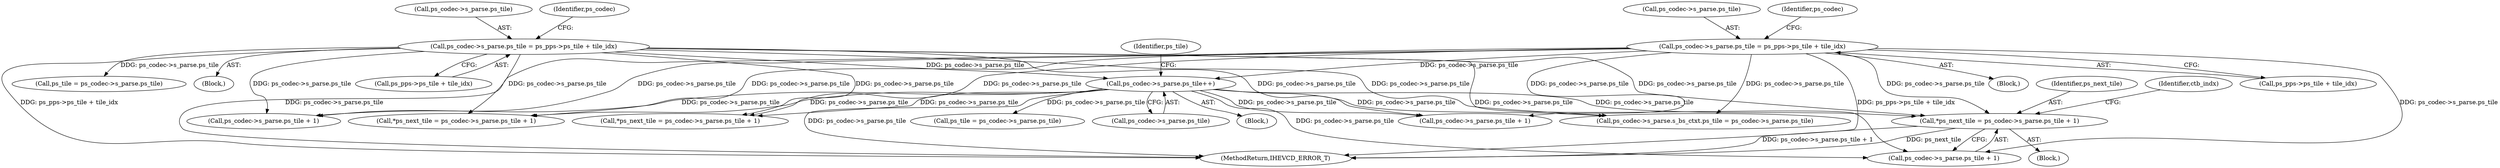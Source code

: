 digraph "0_Android_2b9fb0c2074d370a254b35e2489de2d94943578d@pointer" {
"1002409" [label="(Call,*ps_next_tile = ps_codec->s_parse.ps_tile + 1)"];
"1001185" [label="(Call,ps_codec->s_parse.ps_tile = ps_pps->ps_tile + tile_idx)"];
"1004201" [label="(Call,ps_codec->s_parse.ps_tile++)"];
"1000386" [label="(Call,ps_codec->s_parse.ps_tile = ps_pps->ps_tile + tile_idx)"];
"1002411" [label="(Call,ps_codec->s_parse.ps_tile + 1)"];
"1000404" [label="(Call,ps_tile = ps_codec->s_parse.ps_tile)"];
"1002419" [label="(Identifier,ctb_indx)"];
"1004212" [label="(Identifier,ps_tile)"];
"1004253" [label="(Call,ps_tile = ps_codec->s_parse.ps_tile)"];
"1000387" [label="(Call,ps_codec->s_parse.ps_tile)"];
"1002544" [label="(Call,ps_codec->s_parse.ps_tile + 1)"];
"1002409" [label="(Call,*ps_next_tile = ps_codec->s_parse.ps_tile + 1)"];
"1000386" [label="(Call,ps_codec->s_parse.ps_tile = ps_pps->ps_tile + tile_idx)"];
"1002410" [label="(Identifier,ps_next_tile)"];
"1001135" [label="(Block,)"];
"1004201" [label="(Call,ps_codec->s_parse.ps_tile++)"];
"1001191" [label="(Call,ps_pps->ps_tile + tile_idx)"];
"1002407" [label="(Block,)"];
"1001186" [label="(Call,ps_codec->s_parse.ps_tile)"];
"1003806" [label="(Call,ps_codec->s_parse.s_bs_ctxt.ps_tile = ps_codec->s_parse.ps_tile)"];
"1000187" [label="(Block,)"];
"1001185" [label="(Call,ps_codec->s_parse.ps_tile = ps_pps->ps_tile + tile_idx)"];
"1004202" [label="(Call,ps_codec->s_parse.ps_tile)"];
"1004845" [label="(MethodReturn,IHEVCD_ERROR_T)"];
"1000392" [label="(Call,ps_pps->ps_tile + tile_idx)"];
"1002248" [label="(Call,ps_codec->s_parse.ps_tile + 1)"];
"1002246" [label="(Call,*ps_next_tile = ps_codec->s_parse.ps_tile + 1)"];
"1002542" [label="(Call,*ps_next_tile = ps_codec->s_parse.ps_tile + 1)"];
"1004186" [label="(Block,)"];
"1001199" [label="(Identifier,ps_codec)"];
"1000400" [label="(Identifier,ps_codec)"];
"1002409" -> "1002407"  [label="AST: "];
"1002409" -> "1002411"  [label="CFG: "];
"1002410" -> "1002409"  [label="AST: "];
"1002411" -> "1002409"  [label="AST: "];
"1002419" -> "1002409"  [label="CFG: "];
"1002409" -> "1004845"  [label="DDG: ps_next_tile"];
"1002409" -> "1004845"  [label="DDG: ps_codec->s_parse.ps_tile + 1"];
"1001185" -> "1002409"  [label="DDG: ps_codec->s_parse.ps_tile"];
"1004201" -> "1002409"  [label="DDG: ps_codec->s_parse.ps_tile"];
"1000386" -> "1002409"  [label="DDG: ps_codec->s_parse.ps_tile"];
"1001185" -> "1001135"  [label="AST: "];
"1001185" -> "1001191"  [label="CFG: "];
"1001186" -> "1001185"  [label="AST: "];
"1001191" -> "1001185"  [label="AST: "];
"1001199" -> "1001185"  [label="CFG: "];
"1001185" -> "1004845"  [label="DDG: ps_codec->s_parse.ps_tile"];
"1001185" -> "1004845"  [label="DDG: ps_pps->ps_tile + tile_idx"];
"1001185" -> "1002246"  [label="DDG: ps_codec->s_parse.ps_tile"];
"1001185" -> "1002248"  [label="DDG: ps_codec->s_parse.ps_tile"];
"1001185" -> "1002411"  [label="DDG: ps_codec->s_parse.ps_tile"];
"1001185" -> "1002542"  [label="DDG: ps_codec->s_parse.ps_tile"];
"1001185" -> "1002544"  [label="DDG: ps_codec->s_parse.ps_tile"];
"1001185" -> "1003806"  [label="DDG: ps_codec->s_parse.ps_tile"];
"1001185" -> "1004201"  [label="DDG: ps_codec->s_parse.ps_tile"];
"1004201" -> "1004186"  [label="AST: "];
"1004201" -> "1004202"  [label="CFG: "];
"1004202" -> "1004201"  [label="AST: "];
"1004212" -> "1004201"  [label="CFG: "];
"1004201" -> "1004845"  [label="DDG: ps_codec->s_parse.ps_tile"];
"1004201" -> "1002246"  [label="DDG: ps_codec->s_parse.ps_tile"];
"1004201" -> "1002248"  [label="DDG: ps_codec->s_parse.ps_tile"];
"1004201" -> "1002411"  [label="DDG: ps_codec->s_parse.ps_tile"];
"1004201" -> "1002542"  [label="DDG: ps_codec->s_parse.ps_tile"];
"1004201" -> "1002544"  [label="DDG: ps_codec->s_parse.ps_tile"];
"1004201" -> "1003806"  [label="DDG: ps_codec->s_parse.ps_tile"];
"1000386" -> "1004201"  [label="DDG: ps_codec->s_parse.ps_tile"];
"1004201" -> "1004253"  [label="DDG: ps_codec->s_parse.ps_tile"];
"1000386" -> "1000187"  [label="AST: "];
"1000386" -> "1000392"  [label="CFG: "];
"1000387" -> "1000386"  [label="AST: "];
"1000392" -> "1000386"  [label="AST: "];
"1000400" -> "1000386"  [label="CFG: "];
"1000386" -> "1004845"  [label="DDG: ps_pps->ps_tile + tile_idx"];
"1000386" -> "1000404"  [label="DDG: ps_codec->s_parse.ps_tile"];
"1000386" -> "1002246"  [label="DDG: ps_codec->s_parse.ps_tile"];
"1000386" -> "1002248"  [label="DDG: ps_codec->s_parse.ps_tile"];
"1000386" -> "1002411"  [label="DDG: ps_codec->s_parse.ps_tile"];
"1000386" -> "1002542"  [label="DDG: ps_codec->s_parse.ps_tile"];
"1000386" -> "1002544"  [label="DDG: ps_codec->s_parse.ps_tile"];
"1000386" -> "1003806"  [label="DDG: ps_codec->s_parse.ps_tile"];
}
